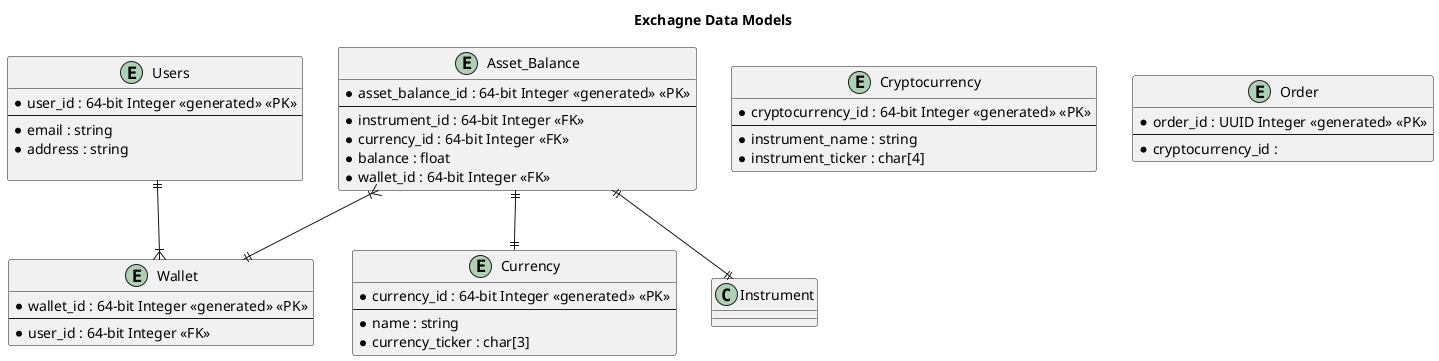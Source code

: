 @startuml  exchange_data_models
title Exchagne Data Models

entity Users {
    * user_id : 64-bit Integer <<generated>> <<PK>>
    --
    * email : string
    * address : string

}

entity Wallet {
    * wallet_id : 64-bit Integer <<generated>> <<PK>>
    --
    * user_id : 64-bit Integer <<FK>>
}

entity Cryptocurrency {
    * cryptocurrency_id : 64-bit Integer <<generated>> <<PK>>
    --
    * instrument_name : string
    * instrument_ticker : char[4]
}

entity Asset_Balance {
    * asset_balance_id : 64-bit Integer <<generated>> <<PK>>
    --
    * instrument_id : 64-bit Integer <<FK>>
    * currency_id : 64-bit Integer <<FK>>
    * balance : float 
    * wallet_id : 64-bit Integer <<FK>>
}

entity Currency {
    * currency_id : 64-bit Integer <<generated>> <<PK>>
    --
    * name : string
    * currency_ticker : char[3]
}

entity Order {
    * order_id : UUID Integer <<generated>> <<PK>>
    --
    * cryptocurrency_id : 
}

Users ||--|{ Wallet
Asset_Balance }|--|| Wallet
Asset_Balance ||--|| Instrument
Asset_Balance ||--|| Currency

@enduml
